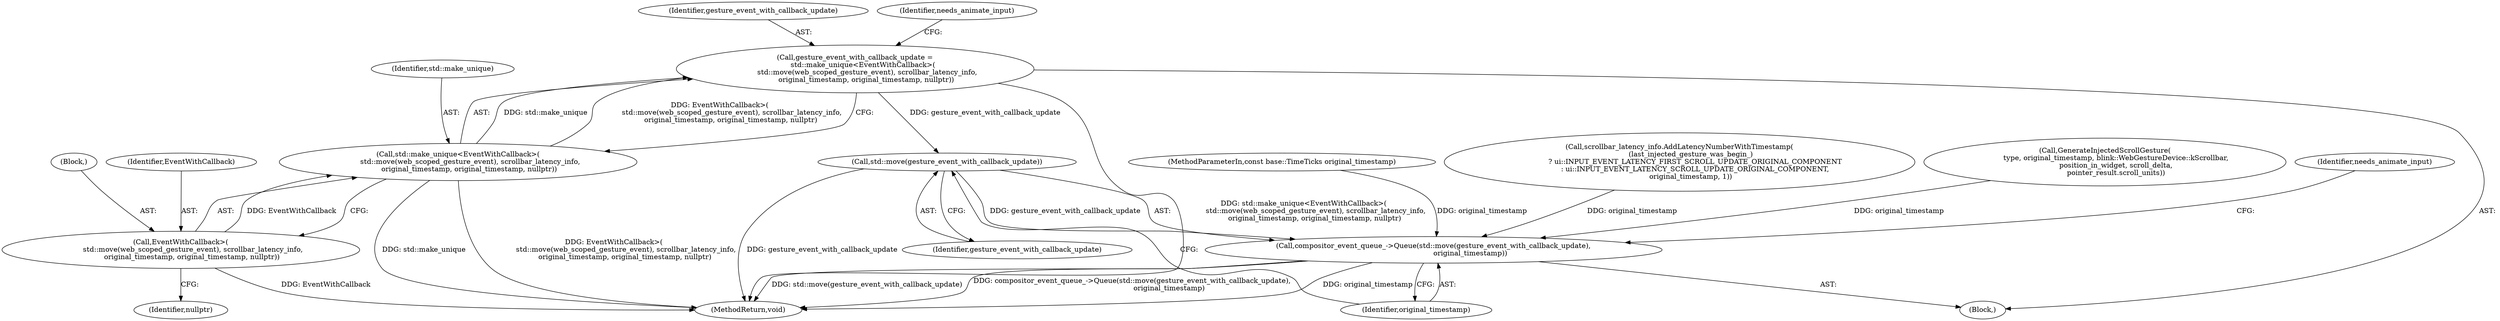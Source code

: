 digraph "0_Chrome_14f2111f9cec919a450115ce4914f228effca58e_4@API" {
"1000176" [label="(Call,std::move(gesture_event_with_callback_update))"];
"1000155" [label="(Call,gesture_event_with_callback_update =\n       std::make_unique<EventWithCallback>(\n           std::move(web_scoped_gesture_event), scrollbar_latency_info,\n          original_timestamp, original_timestamp, nullptr))"];
"1000157" [label="(Call,std::make_unique<EventWithCallback>(\n           std::move(web_scoped_gesture_event), scrollbar_latency_info,\n          original_timestamp, original_timestamp, nullptr))"];
"1000159" [label="(Call,EventWithCallback>(\n           std::move(web_scoped_gesture_event), scrollbar_latency_info,\n          original_timestamp, original_timestamp, nullptr))"];
"1000175" [label="(Call,compositor_event_queue_->Queue(std::move(gesture_event_with_callback_update),\n                                 original_timestamp))"];
"1000160" [label="(Identifier,EventWithCallback)"];
"1000176" [label="(Call,std::move(gesture_event_with_callback_update))"];
"1000177" [label="(Identifier,gesture_event_with_callback_update)"];
"1000157" [label="(Call,std::make_unique<EventWithCallback>(\n           std::move(web_scoped_gesture_event), scrollbar_latency_info,\n          original_timestamp, original_timestamp, nullptr))"];
"1000159" [label="(Call,EventWithCallback>(\n           std::move(web_scoped_gesture_event), scrollbar_latency_info,\n          original_timestamp, original_timestamp, nullptr))"];
"1000180" [label="(Identifier,needs_animate_input)"];
"1000105" [label="(MethodParameterIn,const base::TimeTicks original_timestamp)"];
"1000156" [label="(Identifier,gesture_event_with_callback_update)"];
"1000158" [label="(Identifier,std::make_unique)"];
"1000106" [label="(Block,)"];
"1000170" [label="(Identifier,nullptr)"];
"1000178" [label="(Identifier,original_timestamp)"];
"1000182" [label="(MethodReturn,void)"];
"1000144" [label="(Call,scrollbar_latency_info.AddLatencyNumberWithTimestamp(\n          (last_injected_gesture_was_begin_)\n              ? ui::INPUT_EVENT_LATENCY_FIRST_SCROLL_UPDATE_ORIGINAL_COMPONENT\n              : ui::INPUT_EVENT_LATENCY_SCROLL_UPDATE_ORIGINAL_COMPONENT,\n          original_timestamp, 1))"];
"1000161" [label="(Block,)"];
"1000111" [label="(Call,GenerateInjectedScrollGesture(\n          type, original_timestamp, blink::WebGestureDevice::kScrollbar,\n          position_in_widget, scroll_delta,\n          pointer_result.scroll_units))"];
"1000173" [label="(Identifier,needs_animate_input)"];
"1000175" [label="(Call,compositor_event_queue_->Queue(std::move(gesture_event_with_callback_update),\n                                 original_timestamp))"];
"1000155" [label="(Call,gesture_event_with_callback_update =\n       std::make_unique<EventWithCallback>(\n           std::move(web_scoped_gesture_event), scrollbar_latency_info,\n          original_timestamp, original_timestamp, nullptr))"];
"1000176" -> "1000175"  [label="AST: "];
"1000176" -> "1000177"  [label="CFG: "];
"1000177" -> "1000176"  [label="AST: "];
"1000178" -> "1000176"  [label="CFG: "];
"1000176" -> "1000182"  [label="DDG: gesture_event_with_callback_update"];
"1000176" -> "1000175"  [label="DDG: gesture_event_with_callback_update"];
"1000155" -> "1000176"  [label="DDG: gesture_event_with_callback_update"];
"1000155" -> "1000106"  [label="AST: "];
"1000155" -> "1000157"  [label="CFG: "];
"1000156" -> "1000155"  [label="AST: "];
"1000157" -> "1000155"  [label="AST: "];
"1000173" -> "1000155"  [label="CFG: "];
"1000155" -> "1000182"  [label="DDG: std::make_unique<EventWithCallback>(\n           std::move(web_scoped_gesture_event), scrollbar_latency_info,\n          original_timestamp, original_timestamp, nullptr)"];
"1000157" -> "1000155"  [label="DDG: std::make_unique"];
"1000157" -> "1000155"  [label="DDG: EventWithCallback>(\n           std::move(web_scoped_gesture_event), scrollbar_latency_info,\n          original_timestamp, original_timestamp, nullptr)"];
"1000157" -> "1000159"  [label="CFG: "];
"1000158" -> "1000157"  [label="AST: "];
"1000159" -> "1000157"  [label="AST: "];
"1000157" -> "1000182"  [label="DDG: EventWithCallback>(\n           std::move(web_scoped_gesture_event), scrollbar_latency_info,\n          original_timestamp, original_timestamp, nullptr)"];
"1000157" -> "1000182"  [label="DDG: std::make_unique"];
"1000159" -> "1000157"  [label="DDG: EventWithCallback"];
"1000159" -> "1000170"  [label="CFG: "];
"1000160" -> "1000159"  [label="AST: "];
"1000161" -> "1000159"  [label="AST: "];
"1000159" -> "1000182"  [label="DDG: EventWithCallback"];
"1000175" -> "1000106"  [label="AST: "];
"1000175" -> "1000178"  [label="CFG: "];
"1000178" -> "1000175"  [label="AST: "];
"1000180" -> "1000175"  [label="CFG: "];
"1000175" -> "1000182"  [label="DDG: original_timestamp"];
"1000175" -> "1000182"  [label="DDG: std::move(gesture_event_with_callback_update)"];
"1000175" -> "1000182"  [label="DDG: compositor_event_queue_->Queue(std::move(gesture_event_with_callback_update),\n                                 original_timestamp)"];
"1000144" -> "1000175"  [label="DDG: original_timestamp"];
"1000111" -> "1000175"  [label="DDG: original_timestamp"];
"1000105" -> "1000175"  [label="DDG: original_timestamp"];
}

